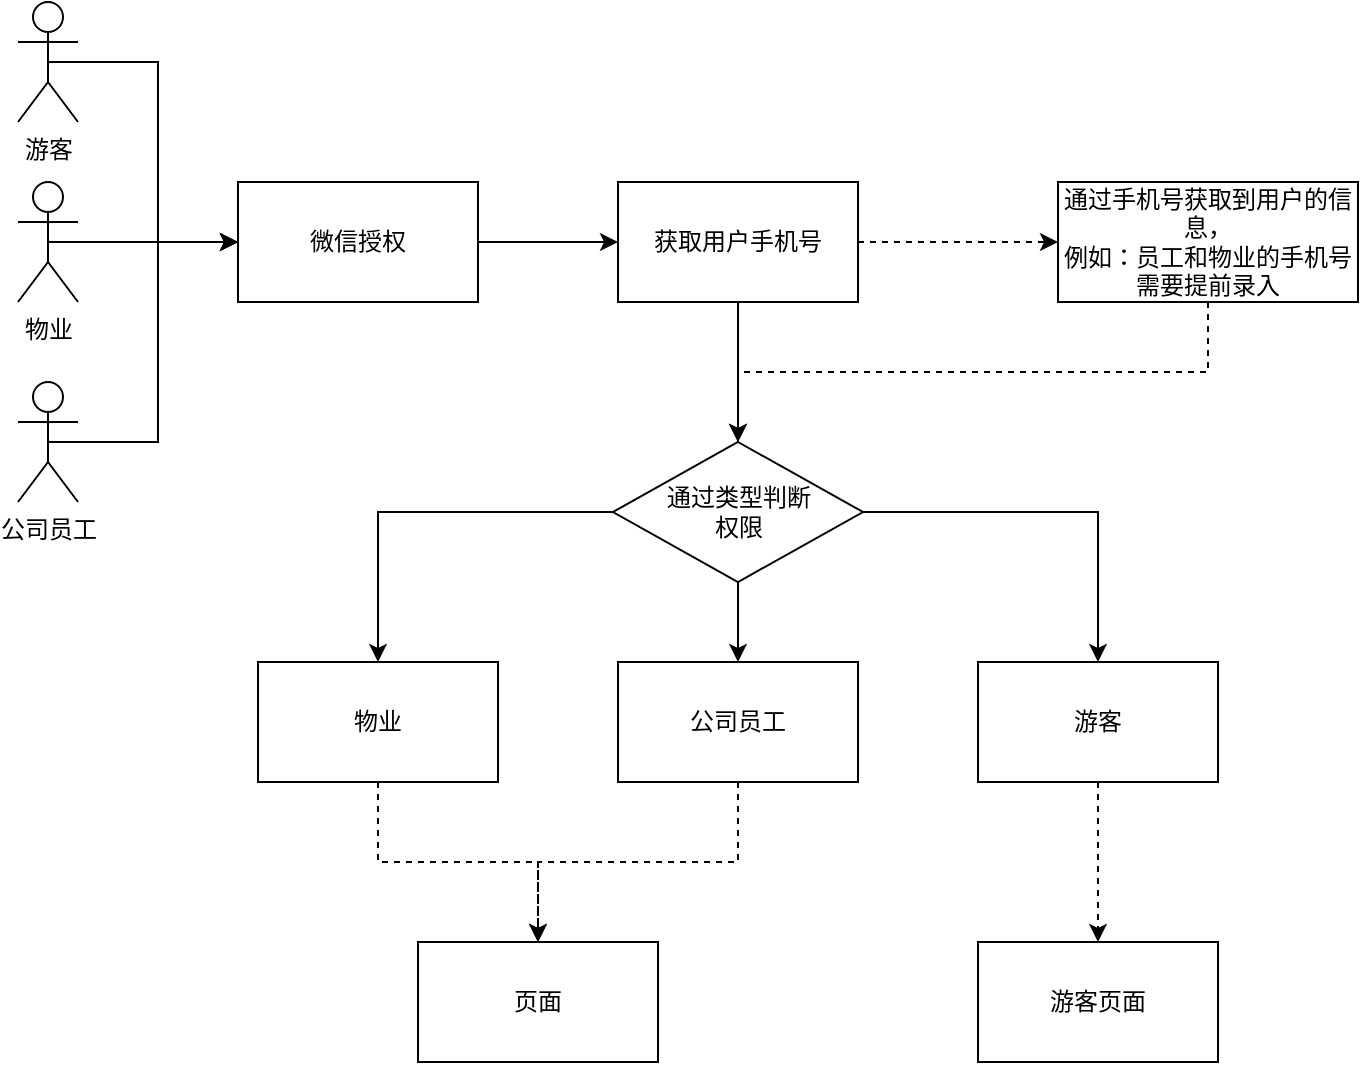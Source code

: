 <mxfile version="15.1.2" type="github">
  <diagram id="iFPqk2V4EiZ9pEt907NT" name="第 1 页">
    <mxGraphModel dx="1185" dy="662" grid="1" gridSize="10" guides="1" tooltips="1" connect="1" arrows="1" fold="1" page="1" pageScale="1" pageWidth="827" pageHeight="1169" math="0" shadow="0">
      <root>
        <mxCell id="0" />
        <mxCell id="1" parent="0" />
        <mxCell id="ENk7p5N732iysQaMyrkj-6" style="edgeStyle=orthogonalEdgeStyle;rounded=0;orthogonalLoop=1;jettySize=auto;html=1;exitX=0.5;exitY=0.5;exitDx=0;exitDy=0;exitPerimeter=0;entryX=0;entryY=0.5;entryDx=0;entryDy=0;" edge="1" parent="1" source="ENk7p5N732iysQaMyrkj-1" target="ENk7p5N732iysQaMyrkj-5">
          <mxGeometry relative="1" as="geometry" />
        </mxCell>
        <mxCell id="ENk7p5N732iysQaMyrkj-1" value="游客" style="shape=umlActor;verticalLabelPosition=bottom;verticalAlign=top;html=1;outlineConnect=0;" vertex="1" parent="1">
          <mxGeometry x="90" y="150" width="30" height="60" as="geometry" />
        </mxCell>
        <mxCell id="ENk7p5N732iysQaMyrkj-7" style="edgeStyle=orthogonalEdgeStyle;rounded=0;orthogonalLoop=1;jettySize=auto;html=1;exitX=0.5;exitY=0.5;exitDx=0;exitDy=0;exitPerimeter=0;" edge="1" parent="1" source="ENk7p5N732iysQaMyrkj-2" target="ENk7p5N732iysQaMyrkj-5">
          <mxGeometry relative="1" as="geometry" />
        </mxCell>
        <mxCell id="ENk7p5N732iysQaMyrkj-2" value="物业" style="shape=umlActor;verticalLabelPosition=bottom;verticalAlign=top;html=1;outlineConnect=0;" vertex="1" parent="1">
          <mxGeometry x="90" y="240" width="30" height="60" as="geometry" />
        </mxCell>
        <mxCell id="ENk7p5N732iysQaMyrkj-9" style="edgeStyle=orthogonalEdgeStyle;rounded=0;orthogonalLoop=1;jettySize=auto;html=1;exitX=0.5;exitY=0.5;exitDx=0;exitDy=0;exitPerimeter=0;entryX=0;entryY=0.5;entryDx=0;entryDy=0;" edge="1" parent="1" source="ENk7p5N732iysQaMyrkj-3" target="ENk7p5N732iysQaMyrkj-5">
          <mxGeometry relative="1" as="geometry" />
        </mxCell>
        <mxCell id="ENk7p5N732iysQaMyrkj-3" value="公司员工" style="shape=umlActor;verticalLabelPosition=bottom;verticalAlign=top;html=1;outlineConnect=0;" vertex="1" parent="1">
          <mxGeometry x="90" y="340" width="30" height="60" as="geometry" />
        </mxCell>
        <mxCell id="ENk7p5N732iysQaMyrkj-11" value="" style="edgeStyle=orthogonalEdgeStyle;rounded=0;orthogonalLoop=1;jettySize=auto;html=1;" edge="1" parent="1" source="ENk7p5N732iysQaMyrkj-5" target="ENk7p5N732iysQaMyrkj-10">
          <mxGeometry relative="1" as="geometry" />
        </mxCell>
        <mxCell id="ENk7p5N732iysQaMyrkj-5" value="微信授权" style="rounded=0;whiteSpace=wrap;html=1;" vertex="1" parent="1">
          <mxGeometry x="200" y="240" width="120" height="60" as="geometry" />
        </mxCell>
        <mxCell id="ENk7p5N732iysQaMyrkj-13" value="" style="edgeStyle=orthogonalEdgeStyle;rounded=0;orthogonalLoop=1;jettySize=auto;html=1;" edge="1" parent="1" source="ENk7p5N732iysQaMyrkj-10" target="ENk7p5N732iysQaMyrkj-12">
          <mxGeometry relative="1" as="geometry" />
        </mxCell>
        <mxCell id="ENk7p5N732iysQaMyrkj-21" value="" style="edgeStyle=orthogonalEdgeStyle;rounded=0;orthogonalLoop=1;jettySize=auto;html=1;dashed=1;" edge="1" parent="1" source="ENk7p5N732iysQaMyrkj-10" target="ENk7p5N732iysQaMyrkj-20">
          <mxGeometry relative="1" as="geometry" />
        </mxCell>
        <mxCell id="ENk7p5N732iysQaMyrkj-10" value="获取用户手机号" style="rounded=0;whiteSpace=wrap;html=1;" vertex="1" parent="1">
          <mxGeometry x="390" y="240" width="120" height="60" as="geometry" />
        </mxCell>
        <mxCell id="ENk7p5N732iysQaMyrkj-15" value="" style="edgeStyle=orthogonalEdgeStyle;rounded=0;orthogonalLoop=1;jettySize=auto;html=1;" edge="1" parent="1" source="ENk7p5N732iysQaMyrkj-12" target="ENk7p5N732iysQaMyrkj-14">
          <mxGeometry relative="1" as="geometry" />
        </mxCell>
        <mxCell id="ENk7p5N732iysQaMyrkj-17" value="" style="edgeStyle=orthogonalEdgeStyle;rounded=0;orthogonalLoop=1;jettySize=auto;html=1;" edge="1" parent="1" source="ENk7p5N732iysQaMyrkj-12" target="ENk7p5N732iysQaMyrkj-16">
          <mxGeometry relative="1" as="geometry" />
        </mxCell>
        <mxCell id="ENk7p5N732iysQaMyrkj-19" value="" style="edgeStyle=orthogonalEdgeStyle;rounded=0;orthogonalLoop=1;jettySize=auto;html=1;" edge="1" parent="1" source="ENk7p5N732iysQaMyrkj-12" target="ENk7p5N732iysQaMyrkj-18">
          <mxGeometry relative="1" as="geometry" />
        </mxCell>
        <mxCell id="ENk7p5N732iysQaMyrkj-12" value="通过类型判断&lt;br&gt;权限" style="rhombus;whiteSpace=wrap;html=1;rounded=0;" vertex="1" parent="1">
          <mxGeometry x="387.5" y="370" width="125" height="70" as="geometry" />
        </mxCell>
        <mxCell id="ENk7p5N732iysQaMyrkj-24" value="" style="edgeStyle=orthogonalEdgeStyle;rounded=0;orthogonalLoop=1;jettySize=auto;html=1;dashed=1;" edge="1" parent="1" source="ENk7p5N732iysQaMyrkj-14" target="ENk7p5N732iysQaMyrkj-23">
          <mxGeometry relative="1" as="geometry" />
        </mxCell>
        <mxCell id="ENk7p5N732iysQaMyrkj-14" value="物业" style="whiteSpace=wrap;html=1;rounded=0;" vertex="1" parent="1">
          <mxGeometry x="210" y="480" width="120" height="60" as="geometry" />
        </mxCell>
        <mxCell id="ENk7p5N732iysQaMyrkj-25" style="edgeStyle=orthogonalEdgeStyle;rounded=0;orthogonalLoop=1;jettySize=auto;html=1;dashed=1;" edge="1" parent="1" source="ENk7p5N732iysQaMyrkj-16" target="ENk7p5N732iysQaMyrkj-23">
          <mxGeometry relative="1" as="geometry" />
        </mxCell>
        <mxCell id="ENk7p5N732iysQaMyrkj-16" value="公司员工" style="whiteSpace=wrap;html=1;rounded=0;" vertex="1" parent="1">
          <mxGeometry x="390" y="480" width="120" height="60" as="geometry" />
        </mxCell>
        <mxCell id="ENk7p5N732iysQaMyrkj-27" value="" style="edgeStyle=orthogonalEdgeStyle;rounded=0;orthogonalLoop=1;jettySize=auto;html=1;dashed=1;" edge="1" parent="1" source="ENk7p5N732iysQaMyrkj-18" target="ENk7p5N732iysQaMyrkj-26">
          <mxGeometry relative="1" as="geometry" />
        </mxCell>
        <mxCell id="ENk7p5N732iysQaMyrkj-18" value="游客" style="whiteSpace=wrap;html=1;rounded=0;" vertex="1" parent="1">
          <mxGeometry x="570" y="480" width="120" height="60" as="geometry" />
        </mxCell>
        <mxCell id="ENk7p5N732iysQaMyrkj-22" style="edgeStyle=orthogonalEdgeStyle;rounded=0;orthogonalLoop=1;jettySize=auto;html=1;entryX=0.5;entryY=0;entryDx=0;entryDy=0;dashed=1;exitX=0.5;exitY=1;exitDx=0;exitDy=0;" edge="1" parent="1" source="ENk7p5N732iysQaMyrkj-20" target="ENk7p5N732iysQaMyrkj-12">
          <mxGeometry relative="1" as="geometry" />
        </mxCell>
        <mxCell id="ENk7p5N732iysQaMyrkj-20" value="通过手机号获取到用户的信息，&lt;br&gt;例如：员工和物业的手机号需要提前录入" style="whiteSpace=wrap;html=1;rounded=0;" vertex="1" parent="1">
          <mxGeometry x="610" y="240" width="150" height="60" as="geometry" />
        </mxCell>
        <mxCell id="ENk7p5N732iysQaMyrkj-23" value="页面" style="whiteSpace=wrap;html=1;rounded=0;" vertex="1" parent="1">
          <mxGeometry x="290" y="620" width="120" height="60" as="geometry" />
        </mxCell>
        <mxCell id="ENk7p5N732iysQaMyrkj-26" value="游客页面" style="whiteSpace=wrap;html=1;rounded=0;" vertex="1" parent="1">
          <mxGeometry x="570" y="620" width="120" height="60" as="geometry" />
        </mxCell>
      </root>
    </mxGraphModel>
  </diagram>
</mxfile>
